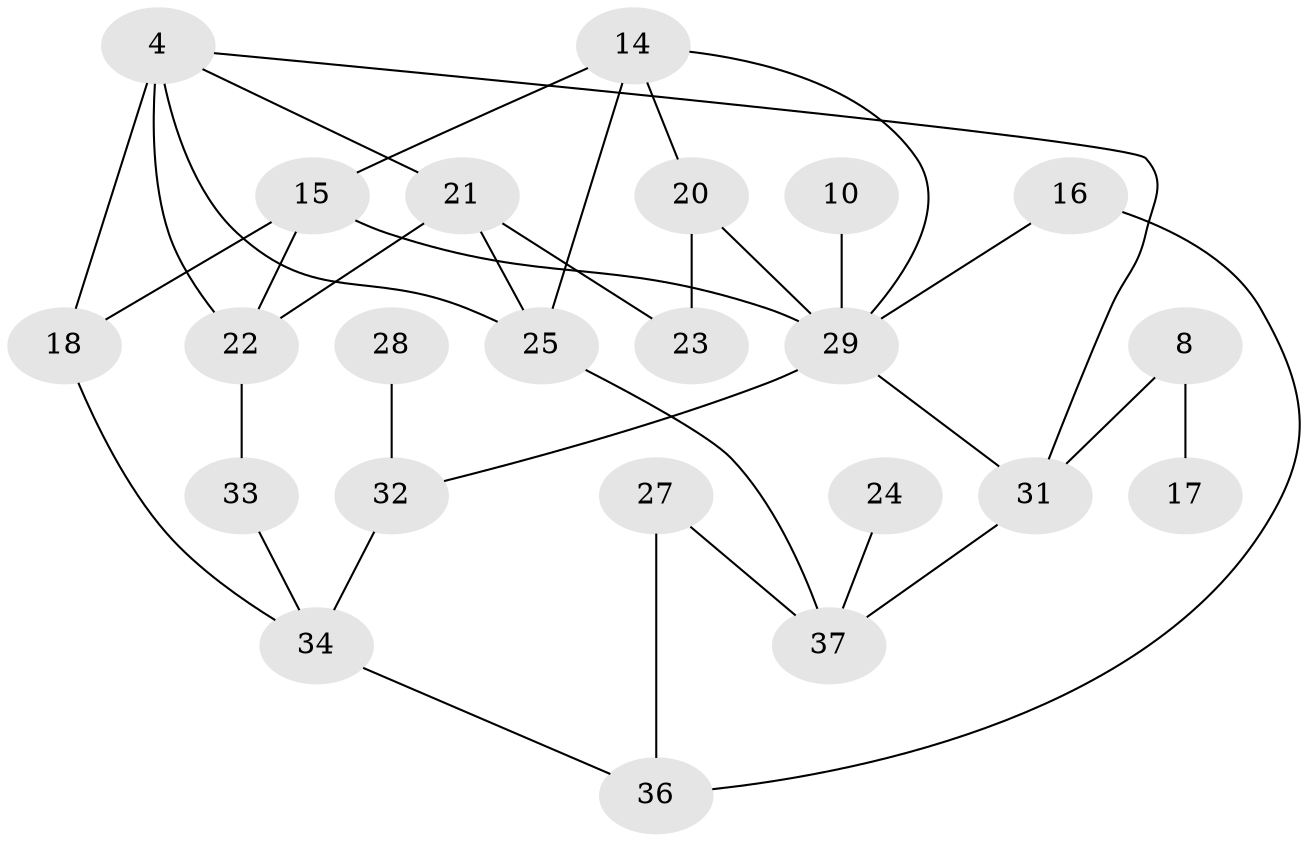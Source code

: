// original degree distribution, {1: 0.32222222222222224, 5: 0.022222222222222223, 2: 0.24444444444444444, 4: 0.12222222222222222, 0: 0.1111111111111111, 3: 0.14444444444444443, 6: 0.03333333333333333}
// Generated by graph-tools (version 1.1) at 2025/35/03/04/25 23:35:51]
// undirected, 23 vertices, 35 edges
graph export_dot {
  node [color=gray90,style=filled];
  4;
  8;
  10;
  14;
  15;
  16;
  17;
  18;
  20;
  21;
  22;
  23;
  24;
  25;
  27;
  28;
  29;
  31;
  32;
  33;
  34;
  36;
  37;
  4 -- 18 [weight=2.0];
  4 -- 21 [weight=1.0];
  4 -- 22 [weight=1.0];
  4 -- 25 [weight=1.0];
  4 -- 31 [weight=1.0];
  8 -- 17 [weight=1.0];
  8 -- 31 [weight=1.0];
  10 -- 29 [weight=1.0];
  14 -- 15 [weight=1.0];
  14 -- 20 [weight=1.0];
  14 -- 25 [weight=1.0];
  14 -- 29 [weight=1.0];
  15 -- 18 [weight=1.0];
  15 -- 22 [weight=1.0];
  15 -- 29 [weight=1.0];
  16 -- 29 [weight=1.0];
  16 -- 36 [weight=1.0];
  18 -- 34 [weight=1.0];
  20 -- 23 [weight=1.0];
  20 -- 29 [weight=1.0];
  21 -- 22 [weight=1.0];
  21 -- 23 [weight=1.0];
  21 -- 25 [weight=1.0];
  22 -- 33 [weight=1.0];
  24 -- 37 [weight=1.0];
  25 -- 37 [weight=1.0];
  27 -- 36 [weight=1.0];
  27 -- 37 [weight=1.0];
  28 -- 32 [weight=1.0];
  29 -- 31 [weight=1.0];
  29 -- 32 [weight=1.0];
  31 -- 37 [weight=1.0];
  32 -- 34 [weight=2.0];
  33 -- 34 [weight=2.0];
  34 -- 36 [weight=1.0];
}

